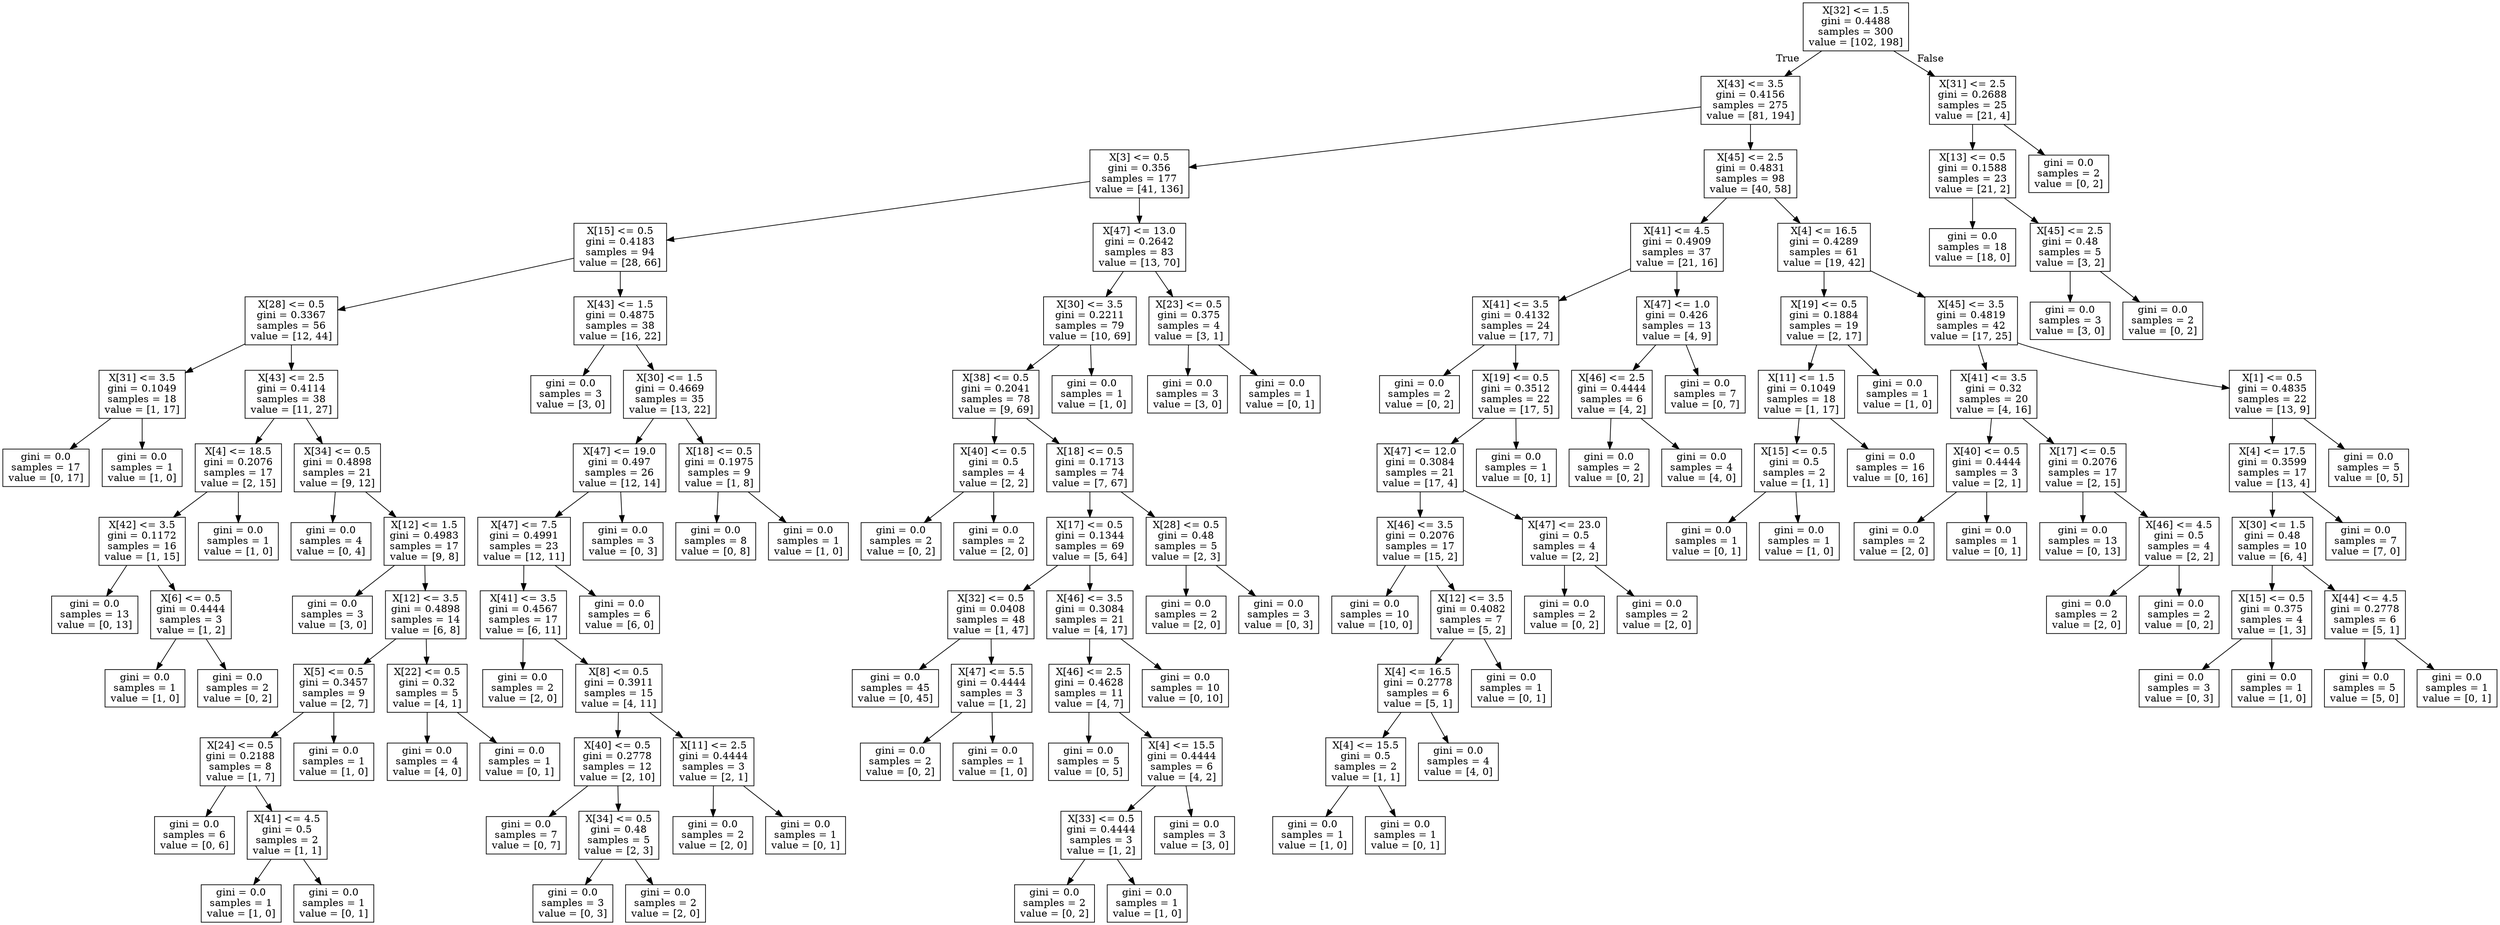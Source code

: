 digraph Tree {
node [shape=box] ;
0 [label="X[32] <= 1.5\ngini = 0.4488\nsamples = 300\nvalue = [102, 198]"] ;
1 [label="X[43] <= 3.5\ngini = 0.4156\nsamples = 275\nvalue = [81, 194]"] ;
0 -> 1 [labeldistance=2.5, labelangle=45, headlabel="True"] ;
2 [label="X[3] <= 0.5\ngini = 0.356\nsamples = 177\nvalue = [41, 136]"] ;
1 -> 2 ;
3 [label="X[15] <= 0.5\ngini = 0.4183\nsamples = 94\nvalue = [28, 66]"] ;
2 -> 3 ;
4 [label="X[28] <= 0.5\ngini = 0.3367\nsamples = 56\nvalue = [12, 44]"] ;
3 -> 4 ;
5 [label="X[31] <= 3.5\ngini = 0.1049\nsamples = 18\nvalue = [1, 17]"] ;
4 -> 5 ;
6 [label="gini = 0.0\nsamples = 17\nvalue = [0, 17]"] ;
5 -> 6 ;
7 [label="gini = 0.0\nsamples = 1\nvalue = [1, 0]"] ;
5 -> 7 ;
8 [label="X[43] <= 2.5\ngini = 0.4114\nsamples = 38\nvalue = [11, 27]"] ;
4 -> 8 ;
9 [label="X[4] <= 18.5\ngini = 0.2076\nsamples = 17\nvalue = [2, 15]"] ;
8 -> 9 ;
10 [label="X[42] <= 3.5\ngini = 0.1172\nsamples = 16\nvalue = [1, 15]"] ;
9 -> 10 ;
11 [label="gini = 0.0\nsamples = 13\nvalue = [0, 13]"] ;
10 -> 11 ;
12 [label="X[6] <= 0.5\ngini = 0.4444\nsamples = 3\nvalue = [1, 2]"] ;
10 -> 12 ;
13 [label="gini = 0.0\nsamples = 1\nvalue = [1, 0]"] ;
12 -> 13 ;
14 [label="gini = 0.0\nsamples = 2\nvalue = [0, 2]"] ;
12 -> 14 ;
15 [label="gini = 0.0\nsamples = 1\nvalue = [1, 0]"] ;
9 -> 15 ;
16 [label="X[34] <= 0.5\ngini = 0.4898\nsamples = 21\nvalue = [9, 12]"] ;
8 -> 16 ;
17 [label="gini = 0.0\nsamples = 4\nvalue = [0, 4]"] ;
16 -> 17 ;
18 [label="X[12] <= 1.5\ngini = 0.4983\nsamples = 17\nvalue = [9, 8]"] ;
16 -> 18 ;
19 [label="gini = 0.0\nsamples = 3\nvalue = [3, 0]"] ;
18 -> 19 ;
20 [label="X[12] <= 3.5\ngini = 0.4898\nsamples = 14\nvalue = [6, 8]"] ;
18 -> 20 ;
21 [label="X[5] <= 0.5\ngini = 0.3457\nsamples = 9\nvalue = [2, 7]"] ;
20 -> 21 ;
22 [label="X[24] <= 0.5\ngini = 0.2188\nsamples = 8\nvalue = [1, 7]"] ;
21 -> 22 ;
23 [label="gini = 0.0\nsamples = 6\nvalue = [0, 6]"] ;
22 -> 23 ;
24 [label="X[41] <= 4.5\ngini = 0.5\nsamples = 2\nvalue = [1, 1]"] ;
22 -> 24 ;
25 [label="gini = 0.0\nsamples = 1\nvalue = [1, 0]"] ;
24 -> 25 ;
26 [label="gini = 0.0\nsamples = 1\nvalue = [0, 1]"] ;
24 -> 26 ;
27 [label="gini = 0.0\nsamples = 1\nvalue = [1, 0]"] ;
21 -> 27 ;
28 [label="X[22] <= 0.5\ngini = 0.32\nsamples = 5\nvalue = [4, 1]"] ;
20 -> 28 ;
29 [label="gini = 0.0\nsamples = 4\nvalue = [4, 0]"] ;
28 -> 29 ;
30 [label="gini = 0.0\nsamples = 1\nvalue = [0, 1]"] ;
28 -> 30 ;
31 [label="X[43] <= 1.5\ngini = 0.4875\nsamples = 38\nvalue = [16, 22]"] ;
3 -> 31 ;
32 [label="gini = 0.0\nsamples = 3\nvalue = [3, 0]"] ;
31 -> 32 ;
33 [label="X[30] <= 1.5\ngini = 0.4669\nsamples = 35\nvalue = [13, 22]"] ;
31 -> 33 ;
34 [label="X[47] <= 19.0\ngini = 0.497\nsamples = 26\nvalue = [12, 14]"] ;
33 -> 34 ;
35 [label="X[47] <= 7.5\ngini = 0.4991\nsamples = 23\nvalue = [12, 11]"] ;
34 -> 35 ;
36 [label="X[41] <= 3.5\ngini = 0.4567\nsamples = 17\nvalue = [6, 11]"] ;
35 -> 36 ;
37 [label="gini = 0.0\nsamples = 2\nvalue = [2, 0]"] ;
36 -> 37 ;
38 [label="X[8] <= 0.5\ngini = 0.3911\nsamples = 15\nvalue = [4, 11]"] ;
36 -> 38 ;
39 [label="X[40] <= 0.5\ngini = 0.2778\nsamples = 12\nvalue = [2, 10]"] ;
38 -> 39 ;
40 [label="gini = 0.0\nsamples = 7\nvalue = [0, 7]"] ;
39 -> 40 ;
41 [label="X[34] <= 0.5\ngini = 0.48\nsamples = 5\nvalue = [2, 3]"] ;
39 -> 41 ;
42 [label="gini = 0.0\nsamples = 3\nvalue = [0, 3]"] ;
41 -> 42 ;
43 [label="gini = 0.0\nsamples = 2\nvalue = [2, 0]"] ;
41 -> 43 ;
44 [label="X[11] <= 2.5\ngini = 0.4444\nsamples = 3\nvalue = [2, 1]"] ;
38 -> 44 ;
45 [label="gini = 0.0\nsamples = 2\nvalue = [2, 0]"] ;
44 -> 45 ;
46 [label="gini = 0.0\nsamples = 1\nvalue = [0, 1]"] ;
44 -> 46 ;
47 [label="gini = 0.0\nsamples = 6\nvalue = [6, 0]"] ;
35 -> 47 ;
48 [label="gini = 0.0\nsamples = 3\nvalue = [0, 3]"] ;
34 -> 48 ;
49 [label="X[18] <= 0.5\ngini = 0.1975\nsamples = 9\nvalue = [1, 8]"] ;
33 -> 49 ;
50 [label="gini = 0.0\nsamples = 8\nvalue = [0, 8]"] ;
49 -> 50 ;
51 [label="gini = 0.0\nsamples = 1\nvalue = [1, 0]"] ;
49 -> 51 ;
52 [label="X[47] <= 13.0\ngini = 0.2642\nsamples = 83\nvalue = [13, 70]"] ;
2 -> 52 ;
53 [label="X[30] <= 3.5\ngini = 0.2211\nsamples = 79\nvalue = [10, 69]"] ;
52 -> 53 ;
54 [label="X[38] <= 0.5\ngini = 0.2041\nsamples = 78\nvalue = [9, 69]"] ;
53 -> 54 ;
55 [label="X[40] <= 0.5\ngini = 0.5\nsamples = 4\nvalue = [2, 2]"] ;
54 -> 55 ;
56 [label="gini = 0.0\nsamples = 2\nvalue = [0, 2]"] ;
55 -> 56 ;
57 [label="gini = 0.0\nsamples = 2\nvalue = [2, 0]"] ;
55 -> 57 ;
58 [label="X[18] <= 0.5\ngini = 0.1713\nsamples = 74\nvalue = [7, 67]"] ;
54 -> 58 ;
59 [label="X[17] <= 0.5\ngini = 0.1344\nsamples = 69\nvalue = [5, 64]"] ;
58 -> 59 ;
60 [label="X[32] <= 0.5\ngini = 0.0408\nsamples = 48\nvalue = [1, 47]"] ;
59 -> 60 ;
61 [label="gini = 0.0\nsamples = 45\nvalue = [0, 45]"] ;
60 -> 61 ;
62 [label="X[47] <= 5.5\ngini = 0.4444\nsamples = 3\nvalue = [1, 2]"] ;
60 -> 62 ;
63 [label="gini = 0.0\nsamples = 2\nvalue = [0, 2]"] ;
62 -> 63 ;
64 [label="gini = 0.0\nsamples = 1\nvalue = [1, 0]"] ;
62 -> 64 ;
65 [label="X[46] <= 3.5\ngini = 0.3084\nsamples = 21\nvalue = [4, 17]"] ;
59 -> 65 ;
66 [label="X[46] <= 2.5\ngini = 0.4628\nsamples = 11\nvalue = [4, 7]"] ;
65 -> 66 ;
67 [label="gini = 0.0\nsamples = 5\nvalue = [0, 5]"] ;
66 -> 67 ;
68 [label="X[4] <= 15.5\ngini = 0.4444\nsamples = 6\nvalue = [4, 2]"] ;
66 -> 68 ;
69 [label="X[33] <= 0.5\ngini = 0.4444\nsamples = 3\nvalue = [1, 2]"] ;
68 -> 69 ;
70 [label="gini = 0.0\nsamples = 2\nvalue = [0, 2]"] ;
69 -> 70 ;
71 [label="gini = 0.0\nsamples = 1\nvalue = [1, 0]"] ;
69 -> 71 ;
72 [label="gini = 0.0\nsamples = 3\nvalue = [3, 0]"] ;
68 -> 72 ;
73 [label="gini = 0.0\nsamples = 10\nvalue = [0, 10]"] ;
65 -> 73 ;
74 [label="X[28] <= 0.5\ngini = 0.48\nsamples = 5\nvalue = [2, 3]"] ;
58 -> 74 ;
75 [label="gini = 0.0\nsamples = 2\nvalue = [2, 0]"] ;
74 -> 75 ;
76 [label="gini = 0.0\nsamples = 3\nvalue = [0, 3]"] ;
74 -> 76 ;
77 [label="gini = 0.0\nsamples = 1\nvalue = [1, 0]"] ;
53 -> 77 ;
78 [label="X[23] <= 0.5\ngini = 0.375\nsamples = 4\nvalue = [3, 1]"] ;
52 -> 78 ;
79 [label="gini = 0.0\nsamples = 3\nvalue = [3, 0]"] ;
78 -> 79 ;
80 [label="gini = 0.0\nsamples = 1\nvalue = [0, 1]"] ;
78 -> 80 ;
81 [label="X[45] <= 2.5\ngini = 0.4831\nsamples = 98\nvalue = [40, 58]"] ;
1 -> 81 ;
82 [label="X[41] <= 4.5\ngini = 0.4909\nsamples = 37\nvalue = [21, 16]"] ;
81 -> 82 ;
83 [label="X[41] <= 3.5\ngini = 0.4132\nsamples = 24\nvalue = [17, 7]"] ;
82 -> 83 ;
84 [label="gini = 0.0\nsamples = 2\nvalue = [0, 2]"] ;
83 -> 84 ;
85 [label="X[19] <= 0.5\ngini = 0.3512\nsamples = 22\nvalue = [17, 5]"] ;
83 -> 85 ;
86 [label="X[47] <= 12.0\ngini = 0.3084\nsamples = 21\nvalue = [17, 4]"] ;
85 -> 86 ;
87 [label="X[46] <= 3.5\ngini = 0.2076\nsamples = 17\nvalue = [15, 2]"] ;
86 -> 87 ;
88 [label="gini = 0.0\nsamples = 10\nvalue = [10, 0]"] ;
87 -> 88 ;
89 [label="X[12] <= 3.5\ngini = 0.4082\nsamples = 7\nvalue = [5, 2]"] ;
87 -> 89 ;
90 [label="X[4] <= 16.5\ngini = 0.2778\nsamples = 6\nvalue = [5, 1]"] ;
89 -> 90 ;
91 [label="X[4] <= 15.5\ngini = 0.5\nsamples = 2\nvalue = [1, 1]"] ;
90 -> 91 ;
92 [label="gini = 0.0\nsamples = 1\nvalue = [1, 0]"] ;
91 -> 92 ;
93 [label="gini = 0.0\nsamples = 1\nvalue = [0, 1]"] ;
91 -> 93 ;
94 [label="gini = 0.0\nsamples = 4\nvalue = [4, 0]"] ;
90 -> 94 ;
95 [label="gini = 0.0\nsamples = 1\nvalue = [0, 1]"] ;
89 -> 95 ;
96 [label="X[47] <= 23.0\ngini = 0.5\nsamples = 4\nvalue = [2, 2]"] ;
86 -> 96 ;
97 [label="gini = 0.0\nsamples = 2\nvalue = [0, 2]"] ;
96 -> 97 ;
98 [label="gini = 0.0\nsamples = 2\nvalue = [2, 0]"] ;
96 -> 98 ;
99 [label="gini = 0.0\nsamples = 1\nvalue = [0, 1]"] ;
85 -> 99 ;
100 [label="X[47] <= 1.0\ngini = 0.426\nsamples = 13\nvalue = [4, 9]"] ;
82 -> 100 ;
101 [label="X[46] <= 2.5\ngini = 0.4444\nsamples = 6\nvalue = [4, 2]"] ;
100 -> 101 ;
102 [label="gini = 0.0\nsamples = 2\nvalue = [0, 2]"] ;
101 -> 102 ;
103 [label="gini = 0.0\nsamples = 4\nvalue = [4, 0]"] ;
101 -> 103 ;
104 [label="gini = 0.0\nsamples = 7\nvalue = [0, 7]"] ;
100 -> 104 ;
105 [label="X[4] <= 16.5\ngini = 0.4289\nsamples = 61\nvalue = [19, 42]"] ;
81 -> 105 ;
106 [label="X[19] <= 0.5\ngini = 0.1884\nsamples = 19\nvalue = [2, 17]"] ;
105 -> 106 ;
107 [label="X[11] <= 1.5\ngini = 0.1049\nsamples = 18\nvalue = [1, 17]"] ;
106 -> 107 ;
108 [label="X[15] <= 0.5\ngini = 0.5\nsamples = 2\nvalue = [1, 1]"] ;
107 -> 108 ;
109 [label="gini = 0.0\nsamples = 1\nvalue = [0, 1]"] ;
108 -> 109 ;
110 [label="gini = 0.0\nsamples = 1\nvalue = [1, 0]"] ;
108 -> 110 ;
111 [label="gini = 0.0\nsamples = 16\nvalue = [0, 16]"] ;
107 -> 111 ;
112 [label="gini = 0.0\nsamples = 1\nvalue = [1, 0]"] ;
106 -> 112 ;
113 [label="X[45] <= 3.5\ngini = 0.4819\nsamples = 42\nvalue = [17, 25]"] ;
105 -> 113 ;
114 [label="X[41] <= 3.5\ngini = 0.32\nsamples = 20\nvalue = [4, 16]"] ;
113 -> 114 ;
115 [label="X[40] <= 0.5\ngini = 0.4444\nsamples = 3\nvalue = [2, 1]"] ;
114 -> 115 ;
116 [label="gini = 0.0\nsamples = 2\nvalue = [2, 0]"] ;
115 -> 116 ;
117 [label="gini = 0.0\nsamples = 1\nvalue = [0, 1]"] ;
115 -> 117 ;
118 [label="X[17] <= 0.5\ngini = 0.2076\nsamples = 17\nvalue = [2, 15]"] ;
114 -> 118 ;
119 [label="gini = 0.0\nsamples = 13\nvalue = [0, 13]"] ;
118 -> 119 ;
120 [label="X[46] <= 4.5\ngini = 0.5\nsamples = 4\nvalue = [2, 2]"] ;
118 -> 120 ;
121 [label="gini = 0.0\nsamples = 2\nvalue = [2, 0]"] ;
120 -> 121 ;
122 [label="gini = 0.0\nsamples = 2\nvalue = [0, 2]"] ;
120 -> 122 ;
123 [label="X[1] <= 0.5\ngini = 0.4835\nsamples = 22\nvalue = [13, 9]"] ;
113 -> 123 ;
124 [label="X[4] <= 17.5\ngini = 0.3599\nsamples = 17\nvalue = [13, 4]"] ;
123 -> 124 ;
125 [label="X[30] <= 1.5\ngini = 0.48\nsamples = 10\nvalue = [6, 4]"] ;
124 -> 125 ;
126 [label="X[15] <= 0.5\ngini = 0.375\nsamples = 4\nvalue = [1, 3]"] ;
125 -> 126 ;
127 [label="gini = 0.0\nsamples = 3\nvalue = [0, 3]"] ;
126 -> 127 ;
128 [label="gini = 0.0\nsamples = 1\nvalue = [1, 0]"] ;
126 -> 128 ;
129 [label="X[44] <= 4.5\ngini = 0.2778\nsamples = 6\nvalue = [5, 1]"] ;
125 -> 129 ;
130 [label="gini = 0.0\nsamples = 5\nvalue = [5, 0]"] ;
129 -> 130 ;
131 [label="gini = 0.0\nsamples = 1\nvalue = [0, 1]"] ;
129 -> 131 ;
132 [label="gini = 0.0\nsamples = 7\nvalue = [7, 0]"] ;
124 -> 132 ;
133 [label="gini = 0.0\nsamples = 5\nvalue = [0, 5]"] ;
123 -> 133 ;
134 [label="X[31] <= 2.5\ngini = 0.2688\nsamples = 25\nvalue = [21, 4]"] ;
0 -> 134 [labeldistance=2.5, labelangle=-45, headlabel="False"] ;
135 [label="X[13] <= 0.5\ngini = 0.1588\nsamples = 23\nvalue = [21, 2]"] ;
134 -> 135 ;
136 [label="gini = 0.0\nsamples = 18\nvalue = [18, 0]"] ;
135 -> 136 ;
137 [label="X[45] <= 2.5\ngini = 0.48\nsamples = 5\nvalue = [3, 2]"] ;
135 -> 137 ;
138 [label="gini = 0.0\nsamples = 3\nvalue = [3, 0]"] ;
137 -> 138 ;
139 [label="gini = 0.0\nsamples = 2\nvalue = [0, 2]"] ;
137 -> 139 ;
140 [label="gini = 0.0\nsamples = 2\nvalue = [0, 2]"] ;
134 -> 140 ;
}